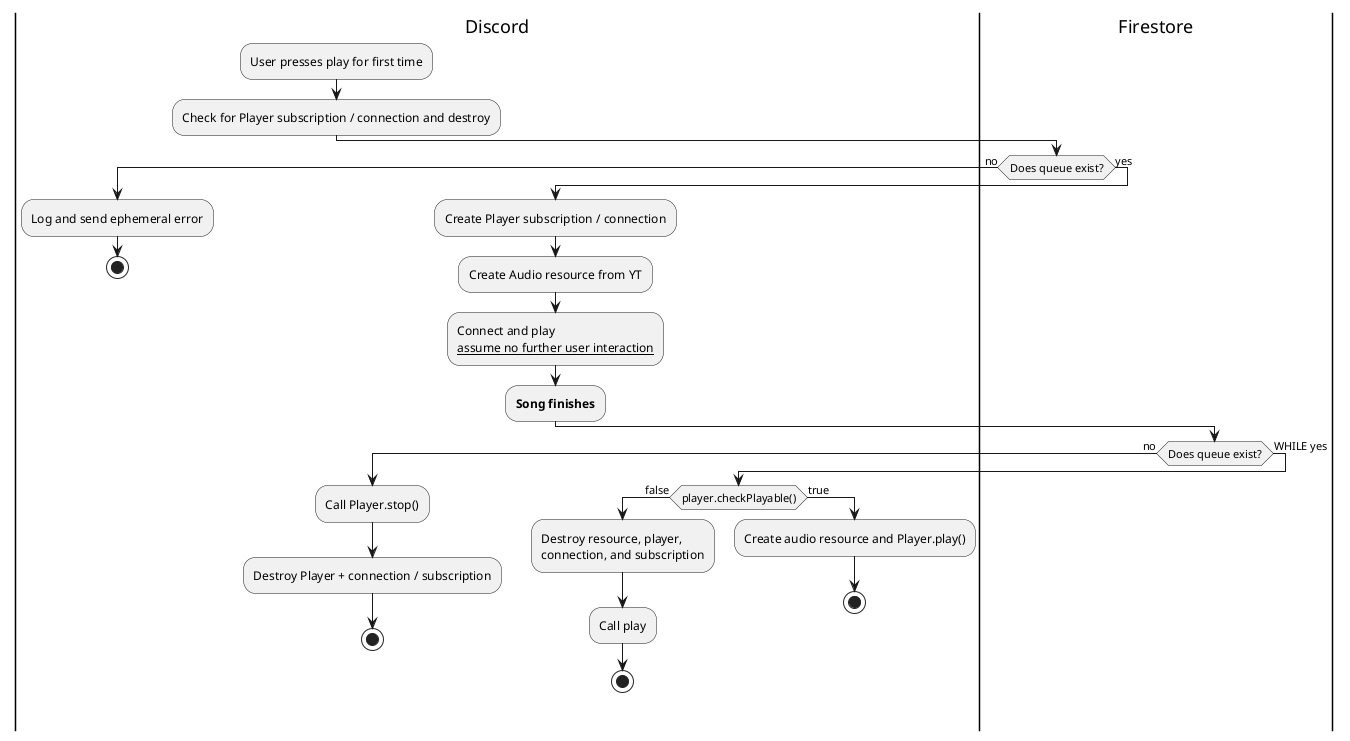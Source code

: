 @startuml Uninterupted Play Functionality
|Discord|
:User presses play for first time;
:Check for Player subscription / connection and destroy;
|Firestore|
if (Does queue exist?) then (no)
  |Discord|
  :Log and send ephemeral error;
  stop
else (yes)
  |Discord|
  :Create Player subscription / connection;
  :Create Audio resource from YT;
  :Connect and play\n__assume no further user interaction__;
  :**Song finishes**;
  |Firestore|
  if (Does queue exist?) then (no)
    |Discord|
    :Call Player.stop();
    :Destroy Player + connection / subscription;
    stop
  else (WHILE yes)
    if (player.checkPlayable()) then (false)
      :Destroy resource, player,\nconnection, and subscription;
      :Call play;
      stop
    else (true)
      :Create audio resource and Player.play();
      stop
    endif
  endif
endif

@enduml
